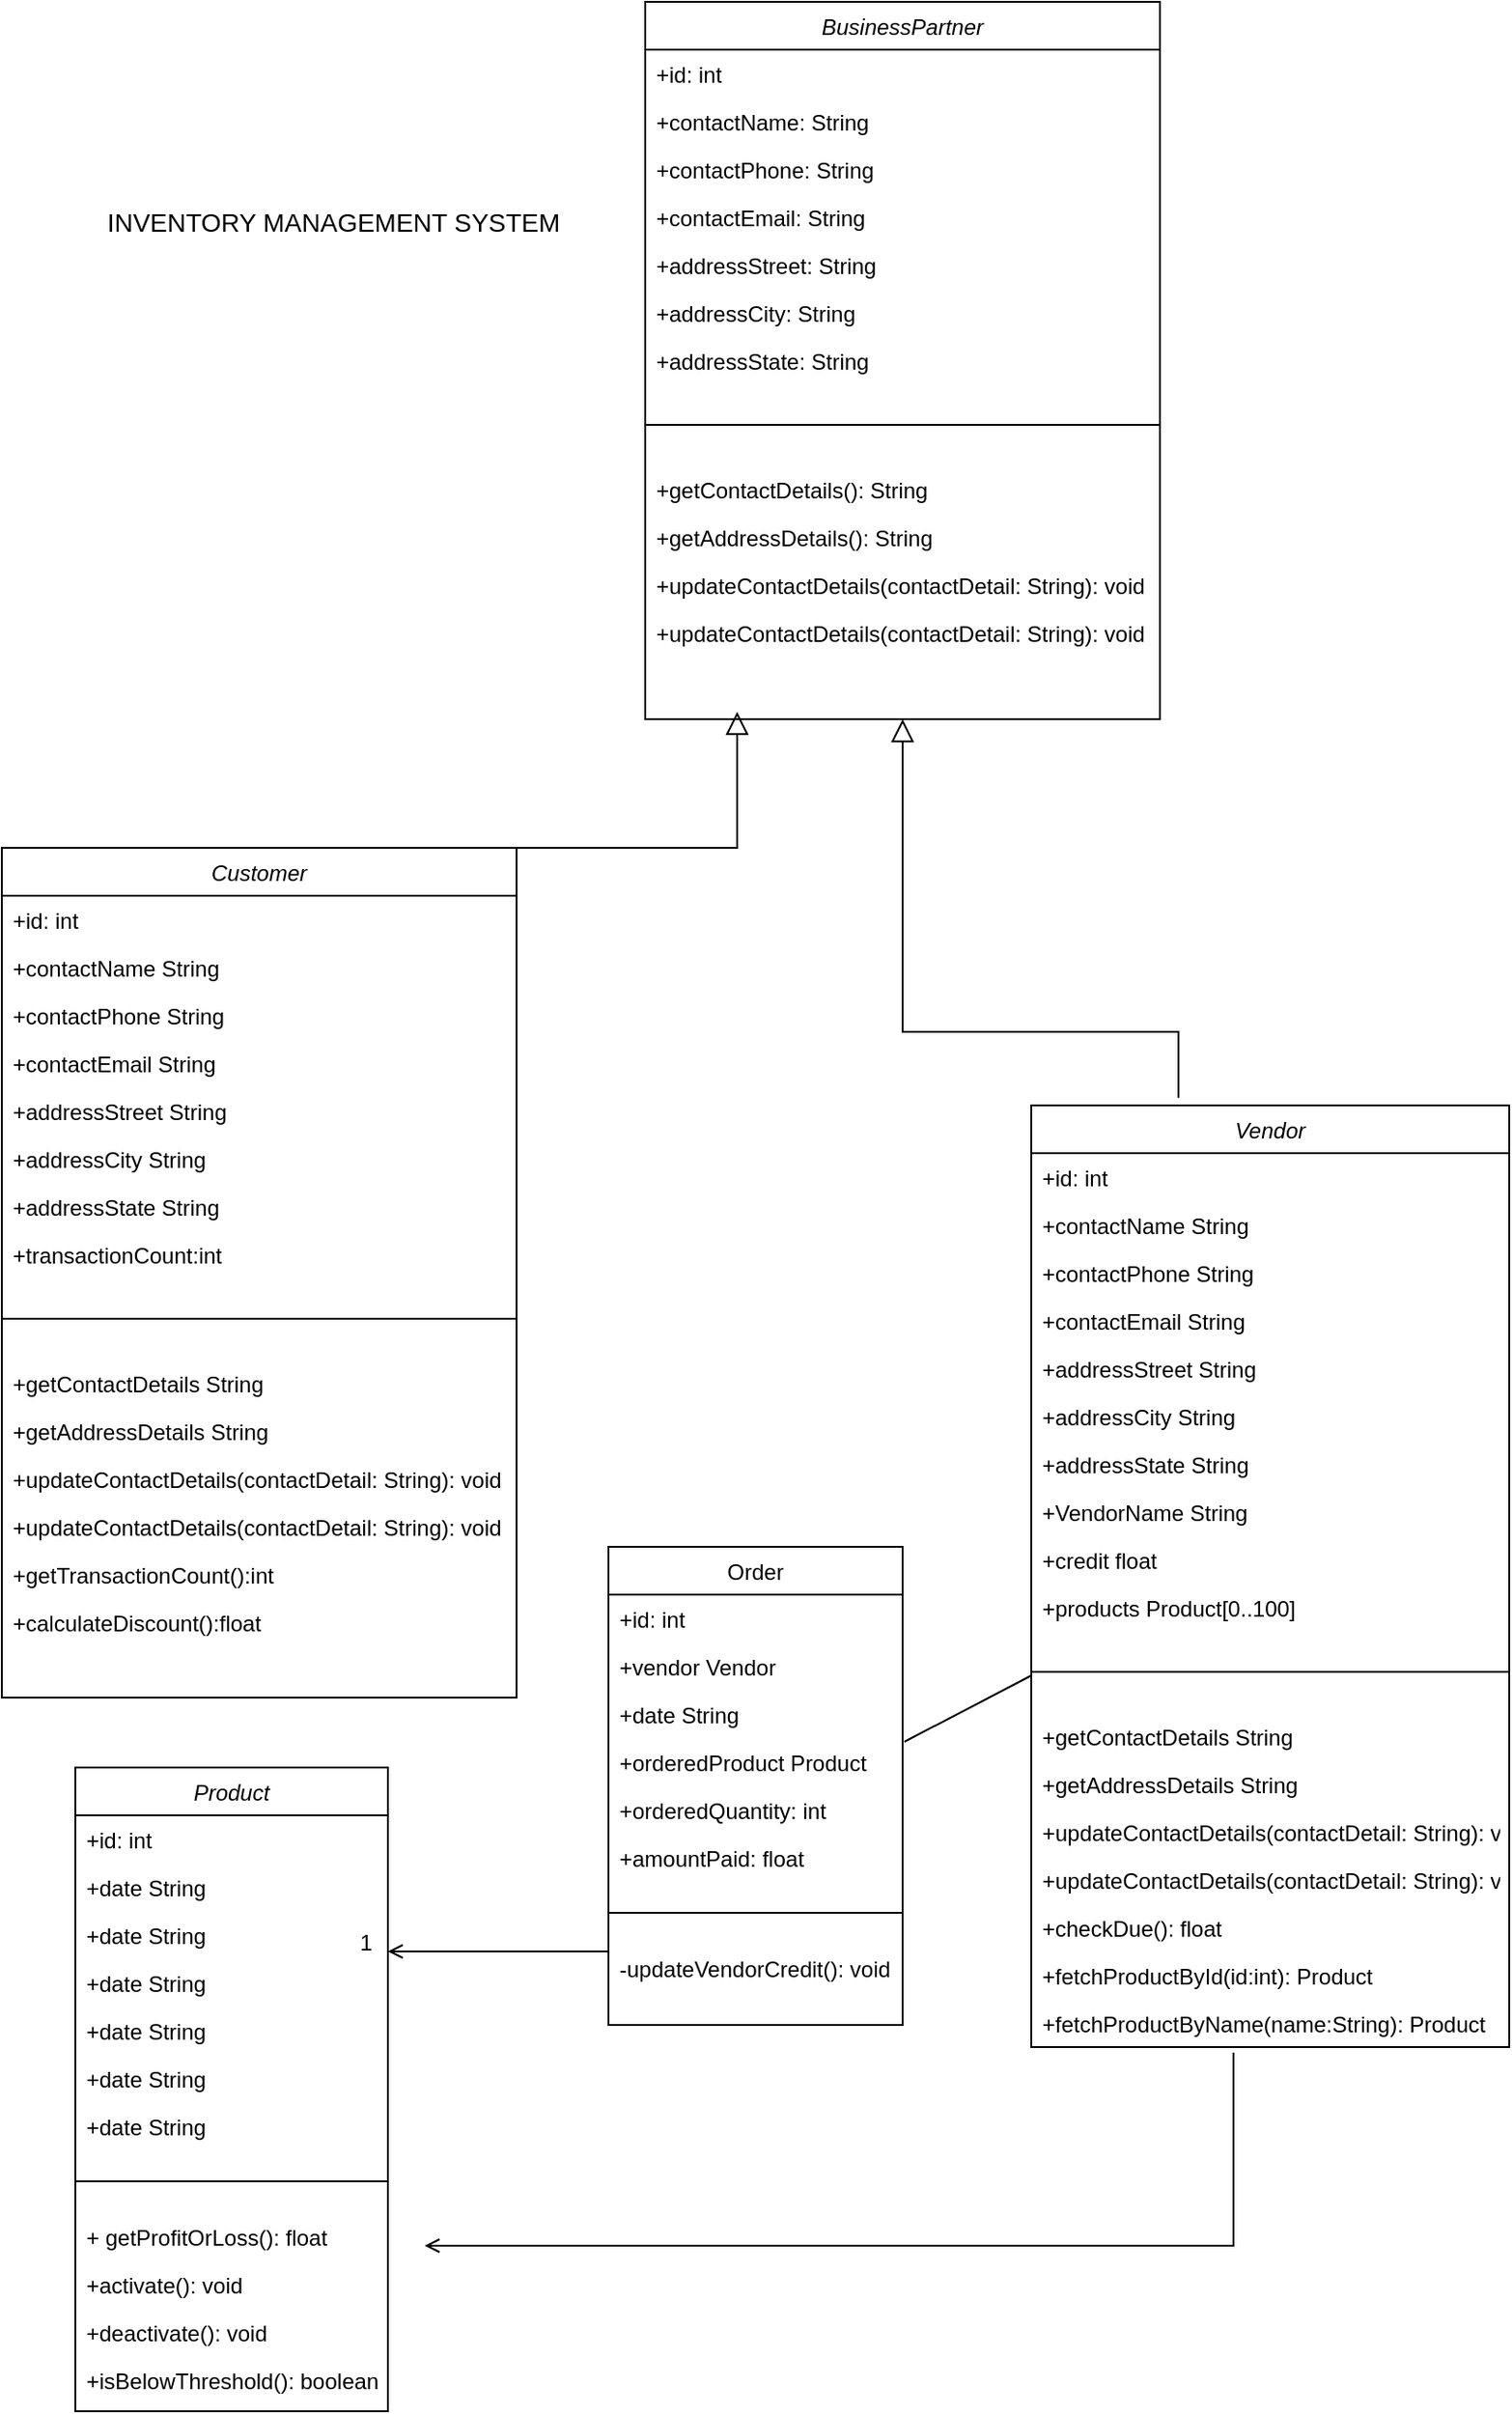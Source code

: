 <mxfile version="15.9.6" type="device"><diagram id="C5RBs43oDa-KdzZeNtuy" name="Page-1"><mxGraphModel dx="1880" dy="2902" grid="1" gridSize="10" guides="1" tooltips="1" connect="1" arrows="1" fold="1" page="1" pageScale="1" pageWidth="827" pageHeight="1169" math="0" shadow="0"><root><mxCell id="WIyWlLk6GJQsqaUBKTNV-0"/><mxCell id="WIyWlLk6GJQsqaUBKTNV-1" parent="WIyWlLk6GJQsqaUBKTNV-0"/><mxCell id="zkfFHV4jXpPFQw0GAbJ--0" value="Product" style="swimlane;fontStyle=2;align=center;verticalAlign=top;childLayout=stackLayout;horizontal=1;startSize=26;horizontalStack=0;resizeParent=1;resizeLast=0;collapsible=1;marginBottom=0;rounded=0;shadow=0;strokeWidth=1;" parent="WIyWlLk6GJQsqaUBKTNV-1" vertex="1"><mxGeometry y="-1340" width="170" height="350" as="geometry"><mxRectangle x="110" y="50" width="160" height="26" as="alternateBounds"/></mxGeometry></mxCell><mxCell id="NltoXOeazaBPIxMTWPX2-123" value="+id: int" style="text;align=left;verticalAlign=top;spacingLeft=4;spacingRight=4;overflow=hidden;rotatable=0;points=[[0,0.5],[1,0.5]];portConstraint=eastwest;" vertex="1" parent="zkfFHV4jXpPFQw0GAbJ--0"><mxGeometry y="26" width="170" height="26" as="geometry"/></mxCell><mxCell id="NltoXOeazaBPIxMTWPX2-124" value="+date String" style="text;align=left;verticalAlign=top;spacingLeft=4;spacingRight=4;overflow=hidden;rotatable=0;points=[[0,0.5],[1,0.5]];portConstraint=eastwest;rounded=0;shadow=0;html=0;" vertex="1" parent="zkfFHV4jXpPFQw0GAbJ--0"><mxGeometry y="52" width="170" height="26" as="geometry"/></mxCell><mxCell id="NltoXOeazaBPIxMTWPX2-125" value="+date String" style="text;align=left;verticalAlign=top;spacingLeft=4;spacingRight=4;overflow=hidden;rotatable=0;points=[[0,0.5],[1,0.5]];portConstraint=eastwest;rounded=0;shadow=0;html=0;" vertex="1" parent="zkfFHV4jXpPFQw0GAbJ--0"><mxGeometry y="78" width="170" height="26" as="geometry"/></mxCell><mxCell id="NltoXOeazaBPIxMTWPX2-126" value="+date String" style="text;align=left;verticalAlign=top;spacingLeft=4;spacingRight=4;overflow=hidden;rotatable=0;points=[[0,0.5],[1,0.5]];portConstraint=eastwest;rounded=0;shadow=0;html=0;" vertex="1" parent="zkfFHV4jXpPFQw0GAbJ--0"><mxGeometry y="104" width="170" height="26" as="geometry"/></mxCell><mxCell id="NltoXOeazaBPIxMTWPX2-127" value="+date String" style="text;align=left;verticalAlign=top;spacingLeft=4;spacingRight=4;overflow=hidden;rotatable=0;points=[[0,0.5],[1,0.5]];portConstraint=eastwest;rounded=0;shadow=0;html=0;" vertex="1" parent="zkfFHV4jXpPFQw0GAbJ--0"><mxGeometry y="130" width="170" height="26" as="geometry"/></mxCell><mxCell id="NltoXOeazaBPIxMTWPX2-128" value="+date String" style="text;align=left;verticalAlign=top;spacingLeft=4;spacingRight=4;overflow=hidden;rotatable=0;points=[[0,0.5],[1,0.5]];portConstraint=eastwest;rounded=0;shadow=0;html=0;" vertex="1" parent="zkfFHV4jXpPFQw0GAbJ--0"><mxGeometry y="156" width="170" height="26" as="geometry"/></mxCell><mxCell id="NltoXOeazaBPIxMTWPX2-129" value="+date String" style="text;align=left;verticalAlign=top;spacingLeft=4;spacingRight=4;overflow=hidden;rotatable=0;points=[[0,0.5],[1,0.5]];portConstraint=eastwest;rounded=0;shadow=0;html=0;" vertex="1" parent="zkfFHV4jXpPFQw0GAbJ--0"><mxGeometry y="182" width="170" height="26" as="geometry"/></mxCell><mxCell id="NltoXOeazaBPIxMTWPX2-130" value="" style="line;html=1;strokeWidth=1;align=left;verticalAlign=middle;spacingTop=-1;spacingLeft=3;spacingRight=3;rotatable=0;labelPosition=right;points=[];portConstraint=eastwest;" vertex="1" parent="zkfFHV4jXpPFQw0GAbJ--0"><mxGeometry y="208" width="170" height="34" as="geometry"/></mxCell><mxCell id="NltoXOeazaBPIxMTWPX2-132" value="+ getProfitOrLoss(): float" style="text;align=left;verticalAlign=top;spacingLeft=4;spacingRight=4;overflow=hidden;rotatable=0;points=[[0,0.5],[1,0.5]];portConstraint=eastwest;rounded=0;shadow=0;html=0;" vertex="1" parent="zkfFHV4jXpPFQw0GAbJ--0"><mxGeometry y="242" width="170" height="26" as="geometry"/></mxCell><mxCell id="NltoXOeazaBPIxMTWPX2-133" value="+activate(): void" style="text;align=left;verticalAlign=top;spacingLeft=4;spacingRight=4;overflow=hidden;rotatable=0;points=[[0,0.5],[1,0.5]];portConstraint=eastwest;rounded=0;shadow=0;html=0;" vertex="1" parent="zkfFHV4jXpPFQw0GAbJ--0"><mxGeometry y="268" width="170" height="26" as="geometry"/></mxCell><mxCell id="NltoXOeazaBPIxMTWPX2-134" value="+deactivate(): void" style="text;align=left;verticalAlign=top;spacingLeft=4;spacingRight=4;overflow=hidden;rotatable=0;points=[[0,0.5],[1,0.5]];portConstraint=eastwest;rounded=0;shadow=0;html=0;" vertex="1" parent="zkfFHV4jXpPFQw0GAbJ--0"><mxGeometry y="294" width="170" height="26" as="geometry"/></mxCell><mxCell id="NltoXOeazaBPIxMTWPX2-135" value="+isBelowThreshold(): boolean" style="text;align=left;verticalAlign=top;spacingLeft=4;spacingRight=4;overflow=hidden;rotatable=0;points=[[0,0.5],[1,0.5]];portConstraint=eastwest;rounded=0;shadow=0;html=0;" vertex="1" parent="zkfFHV4jXpPFQw0GAbJ--0"><mxGeometry y="320" width="170" height="26" as="geometry"/></mxCell><mxCell id="zkfFHV4jXpPFQw0GAbJ--26" value="" style="endArrow=open;shadow=0;strokeWidth=1;rounded=0;endFill=1;edgeStyle=elbowEdgeStyle;elbow=vertical;exitX=0;exitY=0.75;exitDx=0;exitDy=0;" parent="WIyWlLk6GJQsqaUBKTNV-1" edge="1"><mxGeometry x="0.5" y="41" relative="1" as="geometry"><mxPoint x="290" y="-1240" as="sourcePoint"/><mxPoint x="170" y="-1240" as="targetPoint"/><mxPoint x="-40" y="32" as="offset"/><Array as="points"/></mxGeometry></mxCell><mxCell id="zkfFHV4jXpPFQw0GAbJ--28" value="1" style="resizable=0;align=right;verticalAlign=bottom;labelBackgroundColor=none;fontSize=12;" parent="zkfFHV4jXpPFQw0GAbJ--26" connectable="0" vertex="1"><mxGeometry x="1" relative="1" as="geometry"><mxPoint x="-7" y="4" as="offset"/></mxGeometry></mxCell><mxCell id="NltoXOeazaBPIxMTWPX2-150" value="Order" style="swimlane;fontStyle=0;align=center;verticalAlign=top;childLayout=stackLayout;horizontal=1;startSize=26;horizontalStack=0;resizeParent=1;resizeLast=0;collapsible=1;marginBottom=0;rounded=0;shadow=0;strokeWidth=1;" vertex="1" parent="WIyWlLk6GJQsqaUBKTNV-1"><mxGeometry x="290" y="-1460" width="160" height="260" as="geometry"><mxRectangle x="508" y="120" width="160" height="26" as="alternateBounds"/></mxGeometry></mxCell><mxCell id="NltoXOeazaBPIxMTWPX2-151" value="+id: int" style="text;align=left;verticalAlign=top;spacingLeft=4;spacingRight=4;overflow=hidden;rotatable=0;points=[[0,0.5],[1,0.5]];portConstraint=eastwest;" vertex="1" parent="NltoXOeazaBPIxMTWPX2-150"><mxGeometry y="26" width="160" height="26" as="geometry"/></mxCell><mxCell id="NltoXOeazaBPIxMTWPX2-152" value="+vendor Vendor" style="text;align=left;verticalAlign=top;spacingLeft=4;spacingRight=4;overflow=hidden;rotatable=0;points=[[0,0.5],[1,0.5]];portConstraint=eastwest;rounded=0;shadow=0;html=0;" vertex="1" parent="NltoXOeazaBPIxMTWPX2-150"><mxGeometry y="52" width="160" height="26" as="geometry"/></mxCell><mxCell id="NltoXOeazaBPIxMTWPX2-153" value="+date String" style="text;align=left;verticalAlign=top;spacingLeft=4;spacingRight=4;overflow=hidden;rotatable=0;points=[[0,0.5],[1,0.5]];portConstraint=eastwest;rounded=0;shadow=0;html=0;" vertex="1" parent="NltoXOeazaBPIxMTWPX2-150"><mxGeometry y="78" width="160" height="26" as="geometry"/></mxCell><mxCell id="NltoXOeazaBPIxMTWPX2-154" value="+orderedProduct Product" style="text;align=left;verticalAlign=top;spacingLeft=4;spacingRight=4;overflow=hidden;rotatable=0;points=[[0,0.5],[1,0.5]];portConstraint=eastwest;rounded=0;shadow=0;html=0;" vertex="1" parent="NltoXOeazaBPIxMTWPX2-150"><mxGeometry y="104" width="160" height="26" as="geometry"/></mxCell><mxCell id="NltoXOeazaBPIxMTWPX2-155" value="+orderedQuantity: int" style="text;align=left;verticalAlign=top;spacingLeft=4;spacingRight=4;overflow=hidden;rotatable=0;points=[[0,0.5],[1,0.5]];portConstraint=eastwest;rounded=0;shadow=0;html=0;" vertex="1" parent="NltoXOeazaBPIxMTWPX2-150"><mxGeometry y="130" width="160" height="26" as="geometry"/></mxCell><mxCell id="NltoXOeazaBPIxMTWPX2-156" value="+amountPaid: float" style="text;align=left;verticalAlign=top;spacingLeft=4;spacingRight=4;overflow=hidden;rotatable=0;points=[[0,0.5],[1,0.5]];portConstraint=eastwest;" vertex="1" parent="NltoXOeazaBPIxMTWPX2-150"><mxGeometry y="156" width="160" height="26" as="geometry"/></mxCell><mxCell id="NltoXOeazaBPIxMTWPX2-157" value="" style="line;html=1;strokeWidth=1;align=left;verticalAlign=middle;spacingTop=-1;spacingLeft=3;spacingRight=3;rotatable=0;labelPosition=right;points=[];portConstraint=eastwest;" vertex="1" parent="NltoXOeazaBPIxMTWPX2-150"><mxGeometry y="182" width="160" height="34" as="geometry"/></mxCell><mxCell id="NltoXOeazaBPIxMTWPX2-158" value="-updateVendorCredit(): void" style="text;align=left;verticalAlign=top;spacingLeft=4;spacingRight=4;overflow=hidden;rotatable=0;points=[[0,0.5],[1,0.5]];portConstraint=eastwest;" vertex="1" parent="NltoXOeazaBPIxMTWPX2-150"><mxGeometry y="216" width="160" height="26" as="geometry"/></mxCell><mxCell id="NltoXOeazaBPIxMTWPX2-160" value="Vendor" style="swimlane;fontStyle=2;align=center;verticalAlign=top;childLayout=stackLayout;horizontal=1;startSize=26;horizontalStack=0;resizeParent=1;resizeLast=0;collapsible=1;marginBottom=0;rounded=0;shadow=0;strokeWidth=1;" vertex="1" parent="WIyWlLk6GJQsqaUBKTNV-1"><mxGeometry x="520" y="-1700" width="260" height="512" as="geometry"><mxRectangle x="110" y="50" width="160" height="26" as="alternateBounds"/></mxGeometry></mxCell><mxCell id="NltoXOeazaBPIxMTWPX2-161" value="+id: int" style="text;align=left;verticalAlign=top;spacingLeft=4;spacingRight=4;overflow=hidden;rotatable=0;points=[[0,0.5],[1,0.5]];portConstraint=eastwest;" vertex="1" parent="NltoXOeazaBPIxMTWPX2-160"><mxGeometry y="26" width="260" height="26" as="geometry"/></mxCell><mxCell id="NltoXOeazaBPIxMTWPX2-162" value="+contactName String" style="text;align=left;verticalAlign=top;spacingLeft=4;spacingRight=4;overflow=hidden;rotatable=0;points=[[0,0.5],[1,0.5]];portConstraint=eastwest;rounded=0;shadow=0;html=0;" vertex="1" parent="NltoXOeazaBPIxMTWPX2-160"><mxGeometry y="52" width="260" height="26" as="geometry"/></mxCell><mxCell id="NltoXOeazaBPIxMTWPX2-163" value="+contactPhone String" style="text;align=left;verticalAlign=top;spacingLeft=4;spacingRight=4;overflow=hidden;rotatable=0;points=[[0,0.5],[1,0.5]];portConstraint=eastwest;rounded=0;shadow=0;html=0;" vertex="1" parent="NltoXOeazaBPIxMTWPX2-160"><mxGeometry y="78" width="260" height="26" as="geometry"/></mxCell><mxCell id="NltoXOeazaBPIxMTWPX2-164" value="+contactEmail String" style="text;align=left;verticalAlign=top;spacingLeft=4;spacingRight=4;overflow=hidden;rotatable=0;points=[[0,0.5],[1,0.5]];portConstraint=eastwest;rounded=0;shadow=0;html=0;" vertex="1" parent="NltoXOeazaBPIxMTWPX2-160"><mxGeometry y="104" width="260" height="26" as="geometry"/></mxCell><mxCell id="NltoXOeazaBPIxMTWPX2-165" value="+addressStreet String" style="text;align=left;verticalAlign=top;spacingLeft=4;spacingRight=4;overflow=hidden;rotatable=0;points=[[0,0.5],[1,0.5]];portConstraint=eastwest;rounded=0;shadow=0;html=0;" vertex="1" parent="NltoXOeazaBPIxMTWPX2-160"><mxGeometry y="130" width="260" height="26" as="geometry"/></mxCell><mxCell id="NltoXOeazaBPIxMTWPX2-166" value="+addressCity String" style="text;align=left;verticalAlign=top;spacingLeft=4;spacingRight=4;overflow=hidden;rotatable=0;points=[[0,0.5],[1,0.5]];portConstraint=eastwest;rounded=0;shadow=0;html=0;" vertex="1" parent="NltoXOeazaBPIxMTWPX2-160"><mxGeometry y="156" width="260" height="26" as="geometry"/></mxCell><mxCell id="NltoXOeazaBPIxMTWPX2-167" value="+addressState String" style="text;align=left;verticalAlign=top;spacingLeft=4;spacingRight=4;overflow=hidden;rotatable=0;points=[[0,0.5],[1,0.5]];portConstraint=eastwest;rounded=0;shadow=0;html=0;" vertex="1" parent="NltoXOeazaBPIxMTWPX2-160"><mxGeometry y="182" width="260" height="26" as="geometry"/></mxCell><mxCell id="NltoXOeazaBPIxMTWPX2-174" value="+VendorName String" style="text;align=left;verticalAlign=top;spacingLeft=4;spacingRight=4;overflow=hidden;rotatable=0;points=[[0,0.5],[1,0.5]];portConstraint=eastwest;rounded=0;shadow=0;html=0;" vertex="1" parent="NltoXOeazaBPIxMTWPX2-160"><mxGeometry y="208" width="260" height="26" as="geometry"/></mxCell><mxCell id="NltoXOeazaBPIxMTWPX2-175" value="+credit float" style="text;align=left;verticalAlign=top;spacingLeft=4;spacingRight=4;overflow=hidden;rotatable=0;points=[[0,0.5],[1,0.5]];portConstraint=eastwest;rounded=0;shadow=0;html=0;" vertex="1" parent="NltoXOeazaBPIxMTWPX2-160"><mxGeometry y="234" width="260" height="26" as="geometry"/></mxCell><mxCell id="NltoXOeazaBPIxMTWPX2-176" value="+products Product[0..100]" style="text;align=left;verticalAlign=top;spacingLeft=4;spacingRight=4;overflow=hidden;rotatable=0;points=[[0,0.5],[1,0.5]];portConstraint=eastwest;rounded=0;shadow=0;html=0;" vertex="1" parent="NltoXOeazaBPIxMTWPX2-160"><mxGeometry y="260" width="260" height="26" as="geometry"/></mxCell><mxCell id="NltoXOeazaBPIxMTWPX2-168" value="" style="line;html=1;strokeWidth=1;align=left;verticalAlign=middle;spacingTop=-1;spacingLeft=3;spacingRight=3;rotatable=0;labelPosition=right;points=[];portConstraint=eastwest;" vertex="1" parent="NltoXOeazaBPIxMTWPX2-160"><mxGeometry y="286" width="260" height="44" as="geometry"/></mxCell><mxCell id="NltoXOeazaBPIxMTWPX2-169" value="+getContactDetails String" style="text;align=left;verticalAlign=top;spacingLeft=4;spacingRight=4;overflow=hidden;rotatable=0;points=[[0,0.5],[1,0.5]];portConstraint=eastwest;rounded=0;shadow=0;html=0;" vertex="1" parent="NltoXOeazaBPIxMTWPX2-160"><mxGeometry y="330" width="260" height="26" as="geometry"/></mxCell><mxCell id="NltoXOeazaBPIxMTWPX2-170" value="+getAddressDetails String" style="text;align=left;verticalAlign=top;spacingLeft=4;spacingRight=4;overflow=hidden;rotatable=0;points=[[0,0.5],[1,0.5]];portConstraint=eastwest;rounded=0;shadow=0;html=0;" vertex="1" parent="NltoXOeazaBPIxMTWPX2-160"><mxGeometry y="356" width="260" height="26" as="geometry"/></mxCell><mxCell id="NltoXOeazaBPIxMTWPX2-171" value="+updateContactDetails(contactDetail: String): void" style="text;align=left;verticalAlign=top;spacingLeft=4;spacingRight=4;overflow=hidden;rotatable=0;points=[[0,0.5],[1,0.5]];portConstraint=eastwest;rounded=0;shadow=0;html=0;" vertex="1" parent="NltoXOeazaBPIxMTWPX2-160"><mxGeometry y="382" width="260" height="26" as="geometry"/></mxCell><mxCell id="NltoXOeazaBPIxMTWPX2-178" value="+updateContactDetails(contactDetail: String): void" style="text;align=left;verticalAlign=top;spacingLeft=4;spacingRight=4;overflow=hidden;rotatable=0;points=[[0,0.5],[1,0.5]];portConstraint=eastwest;rounded=0;shadow=0;html=0;" vertex="1" parent="NltoXOeazaBPIxMTWPX2-160"><mxGeometry y="408" width="260" height="26" as="geometry"/></mxCell><mxCell id="NltoXOeazaBPIxMTWPX2-179" value="+checkDue(): float" style="text;align=left;verticalAlign=top;spacingLeft=4;spacingRight=4;overflow=hidden;rotatable=0;points=[[0,0.5],[1,0.5]];portConstraint=eastwest;rounded=0;shadow=0;html=0;" vertex="1" parent="NltoXOeazaBPIxMTWPX2-160"><mxGeometry y="434" width="260" height="26" as="geometry"/></mxCell><mxCell id="NltoXOeazaBPIxMTWPX2-180" value="+fetchProductById(id:int): Product" style="text;align=left;verticalAlign=top;spacingLeft=4;spacingRight=4;overflow=hidden;rotatable=0;points=[[0,0.5],[1,0.5]];portConstraint=eastwest;rounded=0;shadow=0;html=0;" vertex="1" parent="NltoXOeazaBPIxMTWPX2-160"><mxGeometry y="460" width="260" height="26" as="geometry"/></mxCell><mxCell id="NltoXOeazaBPIxMTWPX2-181" value="+fetchProductByName(name:String): Product" style="text;align=left;verticalAlign=top;spacingLeft=4;spacingRight=4;overflow=hidden;rotatable=0;points=[[0,0.5],[1,0.5]];portConstraint=eastwest;rounded=0;shadow=0;html=0;" vertex="1" parent="NltoXOeazaBPIxMTWPX2-160"><mxGeometry y="486" width="260" height="26" as="geometry"/></mxCell><mxCell id="NltoXOeazaBPIxMTWPX2-182" value="Customer" style="swimlane;fontStyle=2;align=center;verticalAlign=top;childLayout=stackLayout;horizontal=1;startSize=26;horizontalStack=0;resizeParent=1;resizeLast=0;collapsible=1;marginBottom=0;rounded=0;shadow=0;strokeWidth=1;" vertex="1" parent="WIyWlLk6GJQsqaUBKTNV-1"><mxGeometry x="-40" y="-1840" width="280" height="462" as="geometry"><mxRectangle x="110" y="50" width="160" height="26" as="alternateBounds"/></mxGeometry></mxCell><mxCell id="NltoXOeazaBPIxMTWPX2-183" value="+id: int" style="text;align=left;verticalAlign=top;spacingLeft=4;spacingRight=4;overflow=hidden;rotatable=0;points=[[0,0.5],[1,0.5]];portConstraint=eastwest;" vertex="1" parent="NltoXOeazaBPIxMTWPX2-182"><mxGeometry y="26" width="280" height="26" as="geometry"/></mxCell><mxCell id="NltoXOeazaBPIxMTWPX2-184" value="+contactName String" style="text;align=left;verticalAlign=top;spacingLeft=4;spacingRight=4;overflow=hidden;rotatable=0;points=[[0,0.5],[1,0.5]];portConstraint=eastwest;rounded=0;shadow=0;html=0;" vertex="1" parent="NltoXOeazaBPIxMTWPX2-182"><mxGeometry y="52" width="280" height="26" as="geometry"/></mxCell><mxCell id="NltoXOeazaBPIxMTWPX2-185" value="+contactPhone String" style="text;align=left;verticalAlign=top;spacingLeft=4;spacingRight=4;overflow=hidden;rotatable=0;points=[[0,0.5],[1,0.5]];portConstraint=eastwest;rounded=0;shadow=0;html=0;" vertex="1" parent="NltoXOeazaBPIxMTWPX2-182"><mxGeometry y="78" width="280" height="26" as="geometry"/></mxCell><mxCell id="NltoXOeazaBPIxMTWPX2-186" value="+contactEmail String" style="text;align=left;verticalAlign=top;spacingLeft=4;spacingRight=4;overflow=hidden;rotatable=0;points=[[0,0.5],[1,0.5]];portConstraint=eastwest;rounded=0;shadow=0;html=0;" vertex="1" parent="NltoXOeazaBPIxMTWPX2-182"><mxGeometry y="104" width="280" height="26" as="geometry"/></mxCell><mxCell id="NltoXOeazaBPIxMTWPX2-187" value="+addressStreet String" style="text;align=left;verticalAlign=top;spacingLeft=4;spacingRight=4;overflow=hidden;rotatable=0;points=[[0,0.5],[1,0.5]];portConstraint=eastwest;rounded=0;shadow=0;html=0;" vertex="1" parent="NltoXOeazaBPIxMTWPX2-182"><mxGeometry y="130" width="280" height="26" as="geometry"/></mxCell><mxCell id="NltoXOeazaBPIxMTWPX2-188" value="+addressCity String" style="text;align=left;verticalAlign=top;spacingLeft=4;spacingRight=4;overflow=hidden;rotatable=0;points=[[0,0.5],[1,0.5]];portConstraint=eastwest;rounded=0;shadow=0;html=0;" vertex="1" parent="NltoXOeazaBPIxMTWPX2-182"><mxGeometry y="156" width="280" height="26" as="geometry"/></mxCell><mxCell id="NltoXOeazaBPIxMTWPX2-189" value="+addressState String" style="text;align=left;verticalAlign=top;spacingLeft=4;spacingRight=4;overflow=hidden;rotatable=0;points=[[0,0.5],[1,0.5]];portConstraint=eastwest;rounded=0;shadow=0;html=0;" vertex="1" parent="NltoXOeazaBPIxMTWPX2-182"><mxGeometry y="182" width="280" height="26" as="geometry"/></mxCell><mxCell id="NltoXOeazaBPIxMTWPX2-190" value="+transactionCount:int" style="text;align=left;verticalAlign=top;spacingLeft=4;spacingRight=4;overflow=hidden;rotatable=0;points=[[0,0.5],[1,0.5]];portConstraint=eastwest;rounded=0;shadow=0;html=0;" vertex="1" parent="NltoXOeazaBPIxMTWPX2-182"><mxGeometry y="208" width="280" height="26" as="geometry"/></mxCell><mxCell id="NltoXOeazaBPIxMTWPX2-193" value="" style="line;html=1;strokeWidth=1;align=left;verticalAlign=middle;spacingTop=-1;spacingLeft=3;spacingRight=3;rotatable=0;labelPosition=right;points=[];portConstraint=eastwest;" vertex="1" parent="NltoXOeazaBPIxMTWPX2-182"><mxGeometry y="234" width="280" height="44" as="geometry"/></mxCell><mxCell id="NltoXOeazaBPIxMTWPX2-194" value="+getContactDetails String" style="text;align=left;verticalAlign=top;spacingLeft=4;spacingRight=4;overflow=hidden;rotatable=0;points=[[0,0.5],[1,0.5]];portConstraint=eastwest;rounded=0;shadow=0;html=0;" vertex="1" parent="NltoXOeazaBPIxMTWPX2-182"><mxGeometry y="278" width="280" height="26" as="geometry"/></mxCell><mxCell id="NltoXOeazaBPIxMTWPX2-195" value="+getAddressDetails String" style="text;align=left;verticalAlign=top;spacingLeft=4;spacingRight=4;overflow=hidden;rotatable=0;points=[[0,0.5],[1,0.5]];portConstraint=eastwest;rounded=0;shadow=0;html=0;" vertex="1" parent="NltoXOeazaBPIxMTWPX2-182"><mxGeometry y="304" width="280" height="26" as="geometry"/></mxCell><mxCell id="NltoXOeazaBPIxMTWPX2-196" value="+updateContactDetails(contactDetail: String): void" style="text;align=left;verticalAlign=top;spacingLeft=4;spacingRight=4;overflow=hidden;rotatable=0;points=[[0,0.5],[1,0.5]];portConstraint=eastwest;rounded=0;shadow=0;html=0;" vertex="1" parent="NltoXOeazaBPIxMTWPX2-182"><mxGeometry y="330" width="280" height="26" as="geometry"/></mxCell><mxCell id="NltoXOeazaBPIxMTWPX2-197" value="+updateContactDetails(contactDetail: String): void" style="text;align=left;verticalAlign=top;spacingLeft=4;spacingRight=4;overflow=hidden;rotatable=0;points=[[0,0.5],[1,0.5]];portConstraint=eastwest;rounded=0;shadow=0;html=0;" vertex="1" parent="NltoXOeazaBPIxMTWPX2-182"><mxGeometry y="356" width="280" height="26" as="geometry"/></mxCell><mxCell id="NltoXOeazaBPIxMTWPX2-198" value="+getTransactionCount():int" style="text;align=left;verticalAlign=top;spacingLeft=4;spacingRight=4;overflow=hidden;rotatable=0;points=[[0,0.5],[1,0.5]];portConstraint=eastwest;rounded=0;shadow=0;html=0;" vertex="1" parent="NltoXOeazaBPIxMTWPX2-182"><mxGeometry y="382" width="280" height="26" as="geometry"/></mxCell><mxCell id="NltoXOeazaBPIxMTWPX2-199" value="+calculateDiscount():float" style="text;align=left;verticalAlign=top;spacingLeft=4;spacingRight=4;overflow=hidden;rotatable=0;points=[[0,0.5],[1,0.5]];portConstraint=eastwest;rounded=0;shadow=0;html=0;" vertex="1" parent="NltoXOeazaBPIxMTWPX2-182"><mxGeometry y="408" width="280" height="26" as="geometry"/></mxCell><mxCell id="NltoXOeazaBPIxMTWPX2-203" value="BusinessPartner" style="swimlane;fontStyle=2;align=center;verticalAlign=top;childLayout=stackLayout;horizontal=1;startSize=26;horizontalStack=0;resizeParent=1;resizeLast=0;collapsible=1;marginBottom=0;rounded=0;shadow=0;strokeWidth=1;" vertex="1" parent="WIyWlLk6GJQsqaUBKTNV-1"><mxGeometry x="310" y="-2300" width="280" height="390" as="geometry"><mxRectangle x="110" y="50" width="160" height="26" as="alternateBounds"/></mxGeometry></mxCell><mxCell id="NltoXOeazaBPIxMTWPX2-204" value="+id: int" style="text;align=left;verticalAlign=top;spacingLeft=4;spacingRight=4;overflow=hidden;rotatable=0;points=[[0,0.5],[1,0.5]];portConstraint=eastwest;" vertex="1" parent="NltoXOeazaBPIxMTWPX2-203"><mxGeometry y="26" width="280" height="26" as="geometry"/></mxCell><mxCell id="NltoXOeazaBPIxMTWPX2-205" value="+contactName: String" style="text;align=left;verticalAlign=top;spacingLeft=4;spacingRight=4;overflow=hidden;rotatable=0;points=[[0,0.5],[1,0.5]];portConstraint=eastwest;rounded=0;shadow=0;html=0;" vertex="1" parent="NltoXOeazaBPIxMTWPX2-203"><mxGeometry y="52" width="280" height="26" as="geometry"/></mxCell><mxCell id="NltoXOeazaBPIxMTWPX2-206" value="+contactPhone: String" style="text;align=left;verticalAlign=top;spacingLeft=4;spacingRight=4;overflow=hidden;rotatable=0;points=[[0,0.5],[1,0.5]];portConstraint=eastwest;rounded=0;shadow=0;html=0;" vertex="1" parent="NltoXOeazaBPIxMTWPX2-203"><mxGeometry y="78" width="280" height="26" as="geometry"/></mxCell><mxCell id="NltoXOeazaBPIxMTWPX2-207" value="+contactEmail: String" style="text;align=left;verticalAlign=top;spacingLeft=4;spacingRight=4;overflow=hidden;rotatable=0;points=[[0,0.5],[1,0.5]];portConstraint=eastwest;rounded=0;shadow=0;html=0;" vertex="1" parent="NltoXOeazaBPIxMTWPX2-203"><mxGeometry y="104" width="280" height="26" as="geometry"/></mxCell><mxCell id="NltoXOeazaBPIxMTWPX2-208" value="+addressStreet: String" style="text;align=left;verticalAlign=top;spacingLeft=4;spacingRight=4;overflow=hidden;rotatable=0;points=[[0,0.5],[1,0.5]];portConstraint=eastwest;rounded=0;shadow=0;html=0;" vertex="1" parent="NltoXOeazaBPIxMTWPX2-203"><mxGeometry y="130" width="280" height="26" as="geometry"/></mxCell><mxCell id="NltoXOeazaBPIxMTWPX2-209" value="+addressCity: String" style="text;align=left;verticalAlign=top;spacingLeft=4;spacingRight=4;overflow=hidden;rotatable=0;points=[[0,0.5],[1,0.5]];portConstraint=eastwest;rounded=0;shadow=0;html=0;" vertex="1" parent="NltoXOeazaBPIxMTWPX2-203"><mxGeometry y="156" width="280" height="26" as="geometry"/></mxCell><mxCell id="NltoXOeazaBPIxMTWPX2-210" value="+addressState: String" style="text;align=left;verticalAlign=top;spacingLeft=4;spacingRight=4;overflow=hidden;rotatable=0;points=[[0,0.5],[1,0.5]];portConstraint=eastwest;rounded=0;shadow=0;html=0;" vertex="1" parent="NltoXOeazaBPIxMTWPX2-203"><mxGeometry y="182" width="280" height="26" as="geometry"/></mxCell><mxCell id="NltoXOeazaBPIxMTWPX2-212" value="" style="line;html=1;strokeWidth=1;align=left;verticalAlign=middle;spacingTop=-1;spacingLeft=3;spacingRight=3;rotatable=0;labelPosition=right;points=[];portConstraint=eastwest;" vertex="1" parent="NltoXOeazaBPIxMTWPX2-203"><mxGeometry y="208" width="280" height="44" as="geometry"/></mxCell><mxCell id="NltoXOeazaBPIxMTWPX2-213" value="+getContactDetails(): String" style="text;align=left;verticalAlign=top;spacingLeft=4;spacingRight=4;overflow=hidden;rotatable=0;points=[[0,0.5],[1,0.5]];portConstraint=eastwest;rounded=0;shadow=0;html=0;" vertex="1" parent="NltoXOeazaBPIxMTWPX2-203"><mxGeometry y="252" width="280" height="26" as="geometry"/></mxCell><mxCell id="NltoXOeazaBPIxMTWPX2-214" value="+getAddressDetails(): String" style="text;align=left;verticalAlign=top;spacingLeft=4;spacingRight=4;overflow=hidden;rotatable=0;points=[[0,0.5],[1,0.5]];portConstraint=eastwest;rounded=0;shadow=0;html=0;" vertex="1" parent="NltoXOeazaBPIxMTWPX2-203"><mxGeometry y="278" width="280" height="26" as="geometry"/></mxCell><mxCell id="NltoXOeazaBPIxMTWPX2-215" value="+updateContactDetails(contactDetail: String): void" style="text;align=left;verticalAlign=top;spacingLeft=4;spacingRight=4;overflow=hidden;rotatable=0;points=[[0,0.5],[1,0.5]];portConstraint=eastwest;rounded=0;shadow=0;html=0;" vertex="1" parent="NltoXOeazaBPIxMTWPX2-203"><mxGeometry y="304" width="280" height="26" as="geometry"/></mxCell><mxCell id="NltoXOeazaBPIxMTWPX2-216" value="+updateContactDetails(contactDetail: String): void" style="text;align=left;verticalAlign=top;spacingLeft=4;spacingRight=4;overflow=hidden;rotatable=0;points=[[0,0.5],[1,0.5]];portConstraint=eastwest;rounded=0;shadow=0;html=0;" vertex="1" parent="NltoXOeazaBPIxMTWPX2-203"><mxGeometry y="330" width="280" height="26" as="geometry"/></mxCell><mxCell id="NltoXOeazaBPIxMTWPX2-227" value="" style="endArrow=block;endSize=10;endFill=0;shadow=0;strokeWidth=1;rounded=0;edgeStyle=elbowEdgeStyle;elbow=vertical;exitX=0.786;exitY=0;exitDx=0;exitDy=0;exitPerimeter=0;" edge="1" parent="WIyWlLk6GJQsqaUBKTNV-1" source="NltoXOeazaBPIxMTWPX2-182"><mxGeometry width="160" relative="1" as="geometry"><mxPoint x="230" y="-1730" as="sourcePoint"/><mxPoint x="360" y="-1914" as="targetPoint"/><Array as="points"><mxPoint x="360" y="-1840"/><mxPoint x="360" y="-1750"/><mxPoint x="410" y="-720"/><mxPoint x="170" y="-700"/><mxPoint x="550" y="68"/></Array></mxGeometry></mxCell><mxCell id="NltoXOeazaBPIxMTWPX2-229" value="" style="endArrow=block;endSize=10;endFill=0;shadow=0;strokeWidth=1;rounded=0;edgeStyle=elbowEdgeStyle;elbow=vertical;exitX=0.308;exitY=-0.008;exitDx=0;exitDy=0;exitPerimeter=0;entryX=0.5;entryY=1;entryDx=0;entryDy=0;" edge="1" parent="WIyWlLk6GJQsqaUBKTNV-1" source="NltoXOeazaBPIxMTWPX2-160" target="NltoXOeazaBPIxMTWPX2-203"><mxGeometry width="160" relative="1" as="geometry"><mxPoint x="600" y="-1720" as="sourcePoint"/><mxPoint x="370" y="-1904" as="targetPoint"/><Array as="points"><mxPoint x="370" y="-1740"/><mxPoint x="420" y="-710"/><mxPoint x="180" y="-690"/><mxPoint x="560" y="78"/></Array></mxGeometry></mxCell><mxCell id="NltoXOeazaBPIxMTWPX2-230" value="" style="endArrow=none;html=1;rounded=0;exitX=1.006;exitY=1.077;exitDx=0;exitDy=0;exitPerimeter=0;" edge="1" parent="WIyWlLk6GJQsqaUBKTNV-1" source="NltoXOeazaBPIxMTWPX2-153"><mxGeometry width="50" height="50" relative="1" as="geometry"><mxPoint x="440" y="-1350" as="sourcePoint"/><mxPoint x="520" y="-1390" as="targetPoint"/><Array as="points"><mxPoint x="520" y="-1390"/></Array></mxGeometry></mxCell><mxCell id="NltoXOeazaBPIxMTWPX2-233" value="" style="endArrow=open;shadow=0;strokeWidth=1;rounded=0;endFill=1;edgeStyle=elbowEdgeStyle;elbow=vertical;exitX=0.423;exitY=1.115;exitDx=0;exitDy=0;exitPerimeter=0;" edge="1" parent="WIyWlLk6GJQsqaUBKTNV-1" source="NltoXOeazaBPIxMTWPX2-181"><mxGeometry x="0.5" y="41" relative="1" as="geometry"><mxPoint x="510" y="-1060" as="sourcePoint"/><mxPoint x="190" y="-1080" as="targetPoint"/><mxPoint x="-40" y="32" as="offset"/><Array as="points"><mxPoint x="430" y="-1080"/><mxPoint x="450" y="-1080"/><mxPoint x="240" y="-1080"/><mxPoint x="270" y="-1100"/></Array></mxGeometry></mxCell><mxCell id="NltoXOeazaBPIxMTWPX2-235" value="&lt;font style=&quot;font-size: 14px&quot;&gt;INVENTORY MANAGEMENT SYSTEM&lt;br&gt;&lt;/font&gt;" style="text;html=1;resizable=0;autosize=1;align=center;verticalAlign=middle;points=[];fillColor=none;strokeColor=none;rounded=0;" vertex="1" parent="WIyWlLk6GJQsqaUBKTNV-1"><mxGeometry x="10" y="-2190" width="260" height="20" as="geometry"/></mxCell></root></mxGraphModel></diagram></mxfile>
